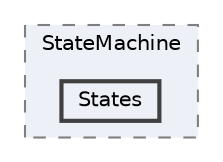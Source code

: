 digraph "C:/Users/oscar/OneDrive/Documentos/Unity Projects/Virtual Fruits Portable/Assets/Scripts/Player/StateMachine/States"
{
 // LATEX_PDF_SIZE
  bgcolor="transparent";
  edge [fontname=Helvetica,fontsize=10,labelfontname=Helvetica,labelfontsize=10];
  node [fontname=Helvetica,fontsize=10,shape=box,height=0.2,width=0.4];
  compound=true
  subgraph clusterdir_8d4f6dc5d4534cf5c6bd9f3876a4a6f1 {
    graph [ bgcolor="#edf0f7", pencolor="grey50", label="StateMachine", fontname=Helvetica,fontsize=10 style="filled,dashed", URL="dir_8d4f6dc5d4534cf5c6bd9f3876a4a6f1.html",tooltip=""]
  dir_675b51585d1e0e2a5f80e5c61e362a99 [label="States", fillcolor="#edf0f7", color="grey25", style="filled,bold", URL="dir_675b51585d1e0e2a5f80e5c61e362a99.html",tooltip=""];
  }
}
